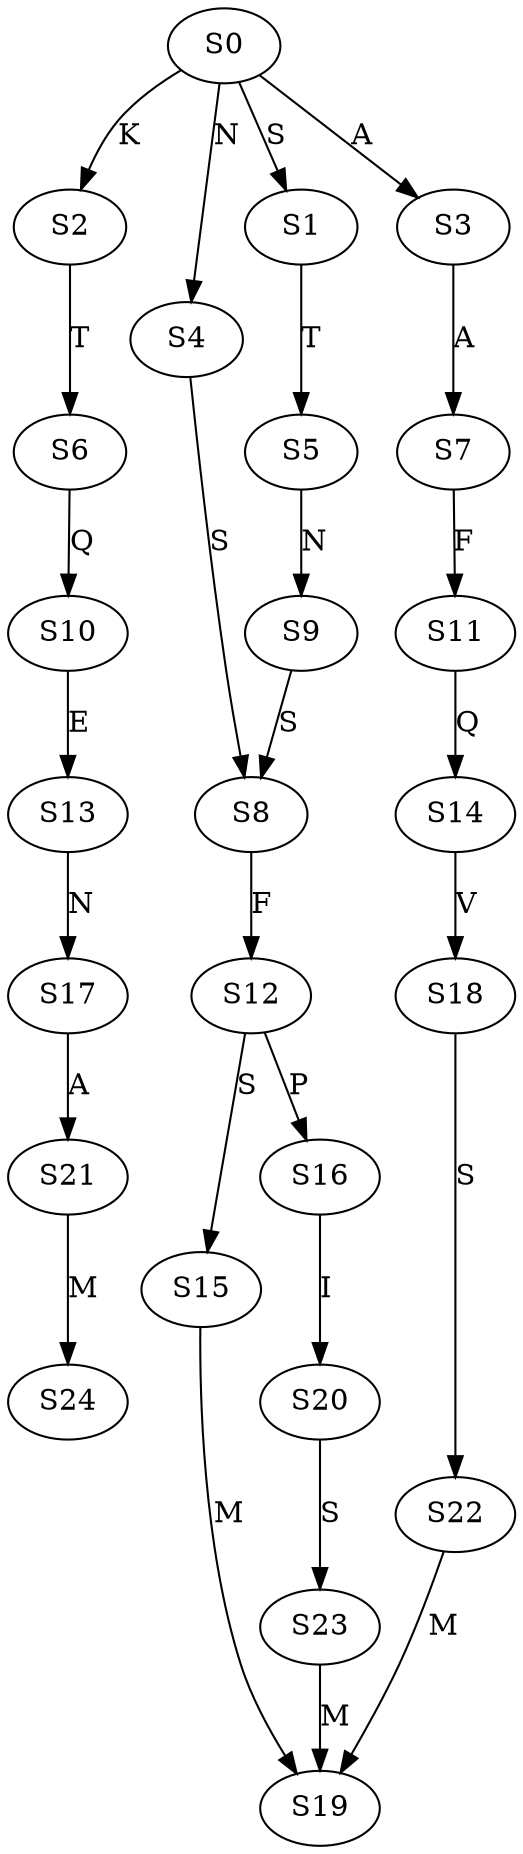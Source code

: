strict digraph  {
	S0 -> S1 [ label = S ];
	S0 -> S2 [ label = K ];
	S0 -> S3 [ label = A ];
	S0 -> S4 [ label = N ];
	S1 -> S5 [ label = T ];
	S2 -> S6 [ label = T ];
	S3 -> S7 [ label = A ];
	S4 -> S8 [ label = S ];
	S5 -> S9 [ label = N ];
	S6 -> S10 [ label = Q ];
	S7 -> S11 [ label = F ];
	S8 -> S12 [ label = F ];
	S9 -> S8 [ label = S ];
	S10 -> S13 [ label = E ];
	S11 -> S14 [ label = Q ];
	S12 -> S15 [ label = S ];
	S12 -> S16 [ label = P ];
	S13 -> S17 [ label = N ];
	S14 -> S18 [ label = V ];
	S15 -> S19 [ label = M ];
	S16 -> S20 [ label = I ];
	S17 -> S21 [ label = A ];
	S18 -> S22 [ label = S ];
	S20 -> S23 [ label = S ];
	S21 -> S24 [ label = M ];
	S22 -> S19 [ label = M ];
	S23 -> S19 [ label = M ];
}
